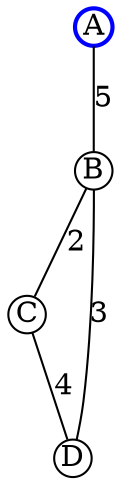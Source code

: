 graph DemoSmall {
      node [height=0.25,width=0.25,fixedsize=true]
      A [penwidth=2, color="blue"]
      A -- B [label="5"]
      B -- C [label="2"]
      B -- D [label="3"]
      C -- D [label="4"]
}
